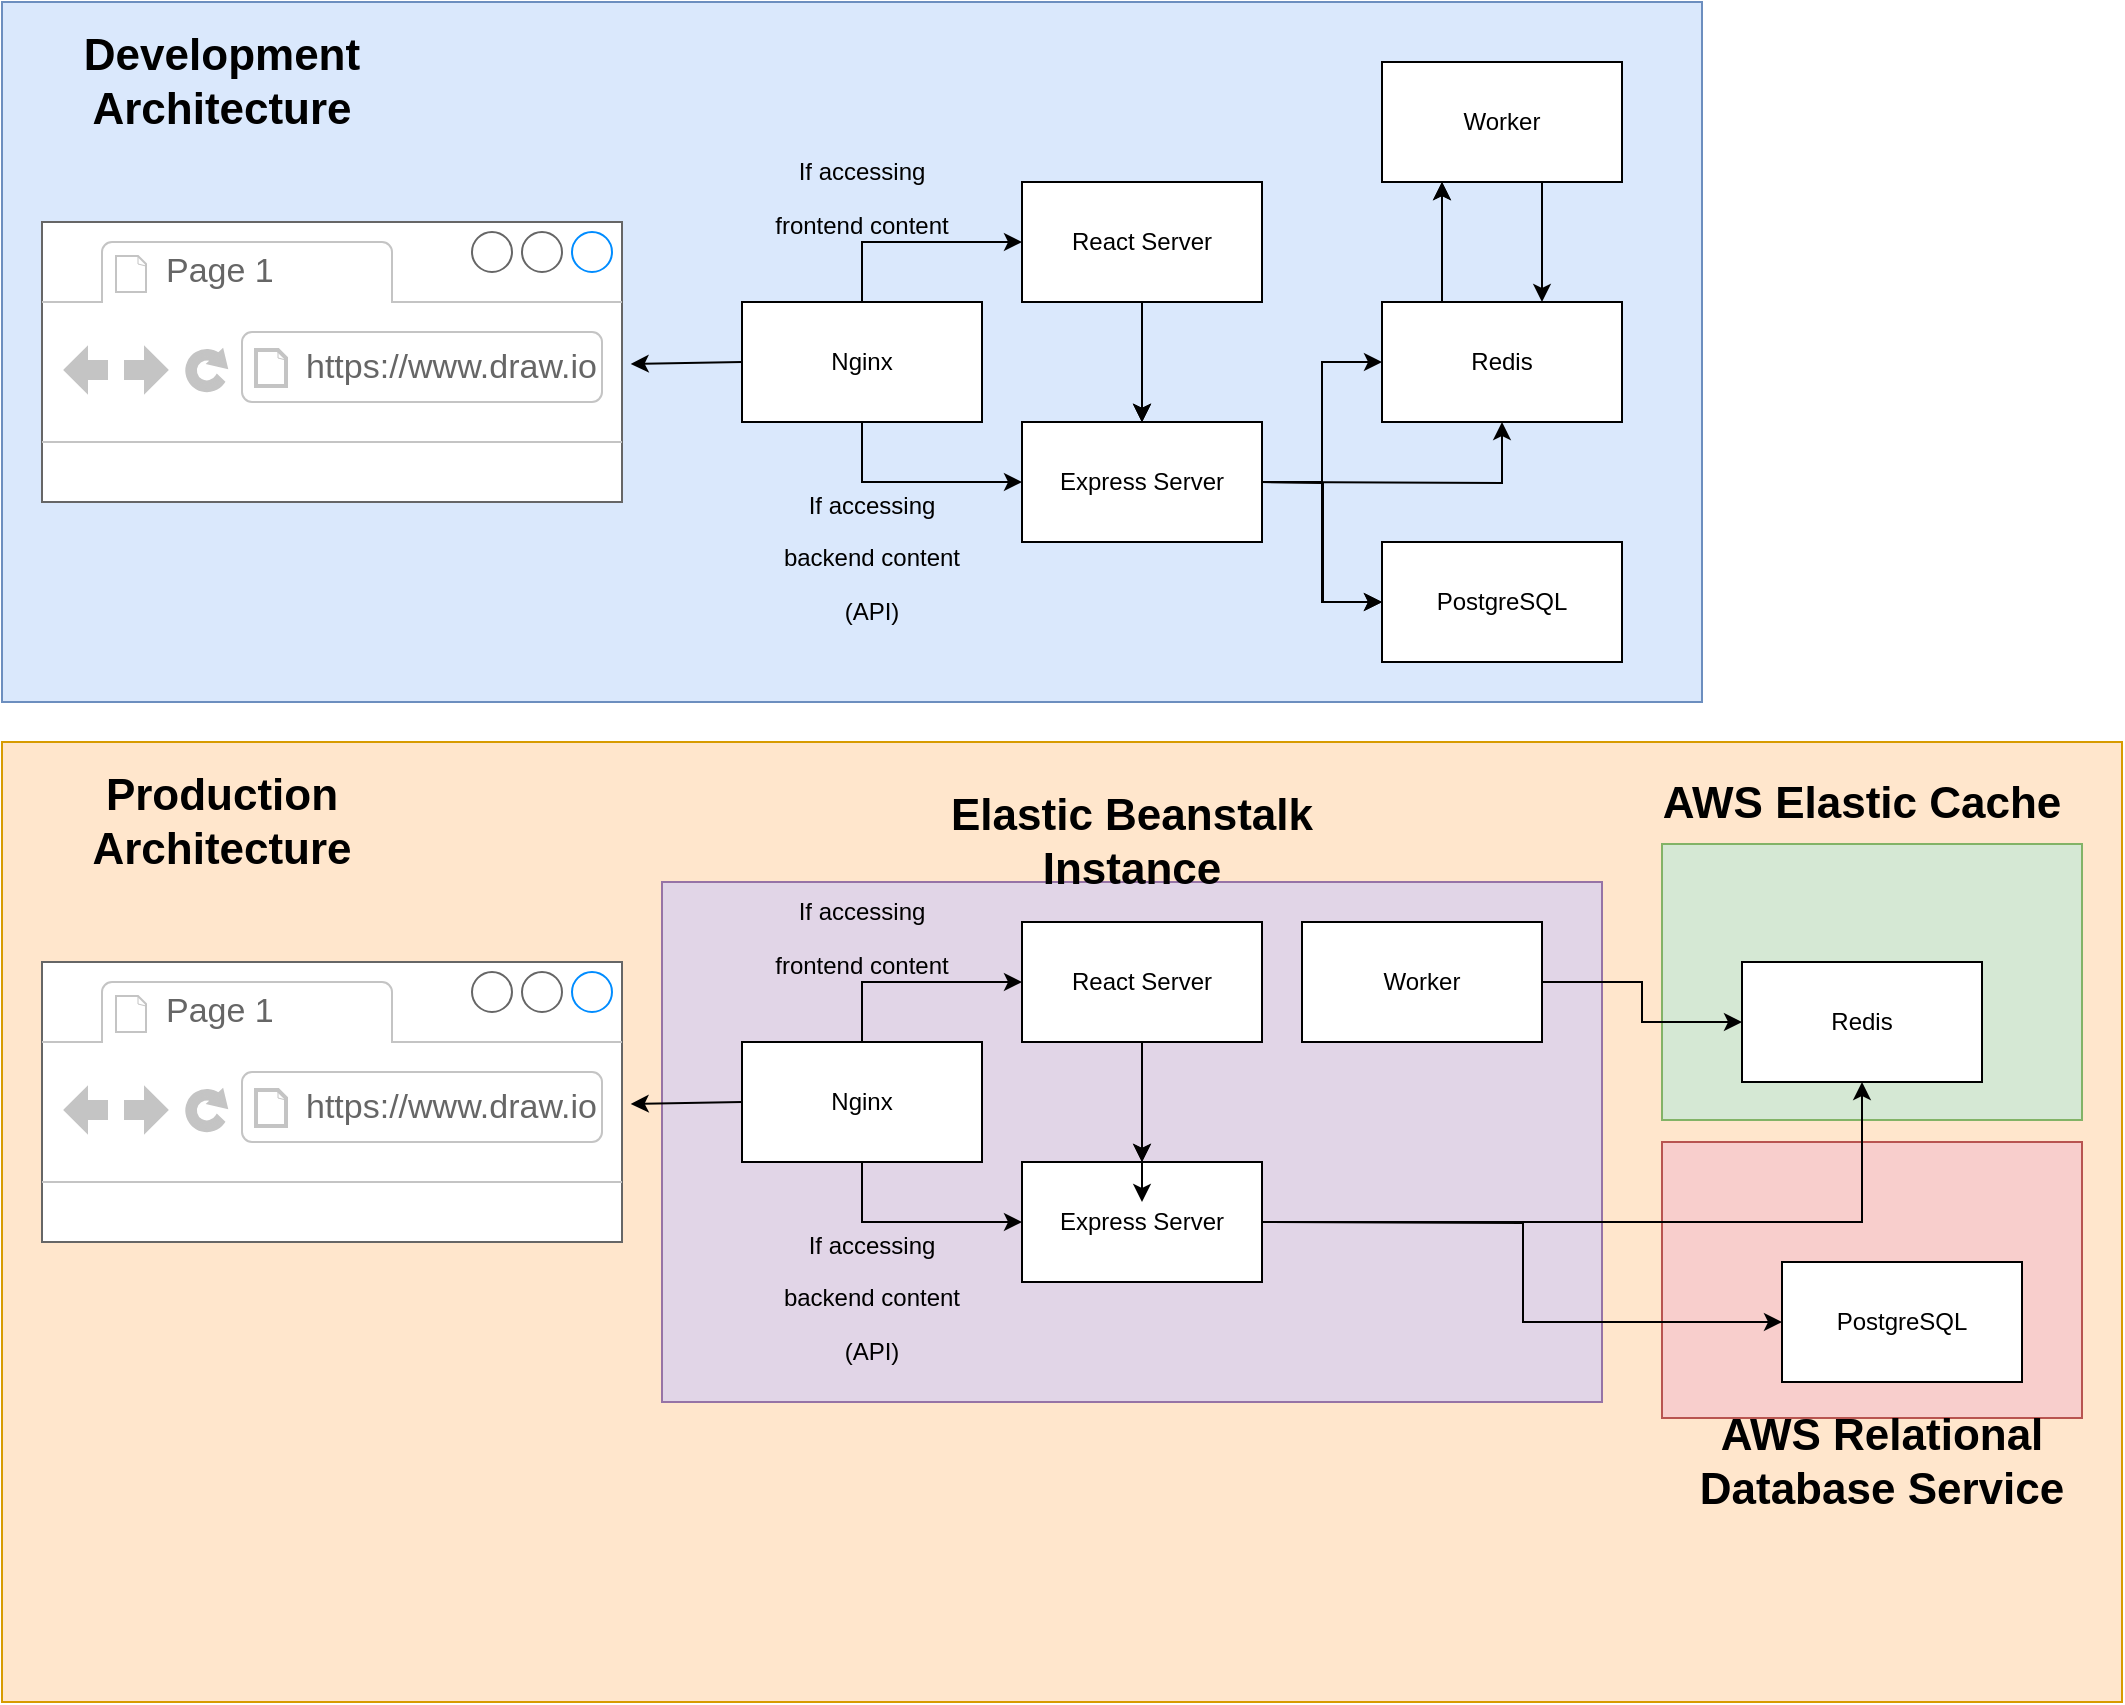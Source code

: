<mxfile version="13.7.3" type="device" pages="4"><diagram id="S4OKonSCjS88XKYg9l0S" name="Architecture"><mxGraphModel dx="1422" dy="822" grid="1" gridSize="10" guides="1" tooltips="1" connect="1" arrows="1" fold="1" page="1" pageScale="1" pageWidth="1169" pageHeight="827" math="0" shadow="0"><root><mxCell id="0"/><mxCell id="1" parent="0"/><mxCell id="iqN-OSQMZW5425kpsNDw-1" value="" style="rounded=0;whiteSpace=wrap;html=1;fillColor=#ffe6cc;strokeColor=#d79b00;" vertex="1" parent="1"><mxGeometry x="30" y="400" width="1060" height="480" as="geometry"/></mxCell><mxCell id="iqN-OSQMZW5425kpsNDw-39" value="" style="rounded=0;whiteSpace=wrap;html=1;fillColor=#f8cecc;strokeColor=#b85450;" vertex="1" parent="1"><mxGeometry x="860" y="600" width="210" height="138" as="geometry"/></mxCell><mxCell id="iqN-OSQMZW5425kpsNDw-38" value="" style="rounded=0;whiteSpace=wrap;html=1;fillColor=#d5e8d4;strokeColor=#82b366;" vertex="1" parent="1"><mxGeometry x="860" y="451" width="210" height="138" as="geometry"/></mxCell><mxCell id="iqN-OSQMZW5425kpsNDw-34" value="" style="rounded=0;whiteSpace=wrap;html=1;fillColor=#e1d5e7;strokeColor=#9673a6;" vertex="1" parent="1"><mxGeometry x="360" y="470" width="470" height="260" as="geometry"/></mxCell><mxCell id="1OA_QTNWYgFc77E6E56q-20" value="" style="rounded=0;whiteSpace=wrap;html=1;fillColor=#dae8fc;strokeColor=#6c8ebf;" parent="1" vertex="1"><mxGeometry x="30" y="30" width="850" height="350" as="geometry"/></mxCell><mxCell id="1OA_QTNWYgFc77E6E56q-11" style="edgeStyle=orthogonalEdgeStyle;rounded=0;orthogonalLoop=1;jettySize=auto;html=1;entryX=0;entryY=0.5;entryDx=0;entryDy=0;exitX=0.5;exitY=1;exitDx=0;exitDy=0;" parent="1" source="1OA_QTNWYgFc77E6E56q-1" target="1OA_QTNWYgFc77E6E56q-6" edge="1"><mxGeometry relative="1" as="geometry"/></mxCell><mxCell id="1OA_QTNWYgFc77E6E56q-19" style="edgeStyle=orthogonalEdgeStyle;rounded=0;orthogonalLoop=1;jettySize=auto;html=1;" parent="1" source="1OA_QTNWYgFc77E6E56q-1" target="1OA_QTNWYgFc77E6E56q-5" edge="1"><mxGeometry relative="1" as="geometry"><Array as="points"><mxPoint x="460" y="150"/></Array></mxGeometry></mxCell><mxCell id="1OA_QTNWYgFc77E6E56q-1" value="Nginx" style="rounded=0;whiteSpace=wrap;html=1;" parent="1" vertex="1"><mxGeometry x="400" y="180" width="120" height="60" as="geometry"/></mxCell><mxCell id="1OA_QTNWYgFc77E6E56q-2" value="" style="strokeWidth=1;shadow=0;dashed=0;align=center;html=1;shape=mxgraph.mockup.containers.browserWindow;rSize=0;strokeColor=#666666;strokeColor2=#008cff;strokeColor3=#c4c4c4;mainText=,;recursiveResize=0;" parent="1" vertex="1"><mxGeometry x="50" y="140" width="290" height="140" as="geometry"/></mxCell><mxCell id="1OA_QTNWYgFc77E6E56q-3" value="Page 1" style="strokeWidth=1;shadow=0;dashed=0;align=center;html=1;shape=mxgraph.mockup.containers.anchor;fontSize=17;fontColor=#666666;align=left;" parent="1OA_QTNWYgFc77E6E56q-2" vertex="1"><mxGeometry x="60" y="12" width="110" height="26" as="geometry"/></mxCell><mxCell id="1OA_QTNWYgFc77E6E56q-4" value="https://www.draw.io" style="strokeWidth=1;shadow=0;dashed=0;align=center;html=1;shape=mxgraph.mockup.containers.anchor;rSize=0;fontSize=17;fontColor=#666666;align=left;" parent="1OA_QTNWYgFc77E6E56q-2" vertex="1"><mxGeometry x="130" y="60" width="250" height="26" as="geometry"/></mxCell><mxCell id="1OA_QTNWYgFc77E6E56q-10" value="" style="edgeStyle=orthogonalEdgeStyle;rounded=0;orthogonalLoop=1;jettySize=auto;html=1;entryX=0.5;entryY=0;entryDx=0;entryDy=0;" parent="1" source="1OA_QTNWYgFc77E6E56q-5" target="1OA_QTNWYgFc77E6E56q-6" edge="1"><mxGeometry relative="1" as="geometry"/></mxCell><mxCell id="1OA_QTNWYgFc77E6E56q-5" value="React Server" style="rounded=0;whiteSpace=wrap;html=1;" parent="1" vertex="1"><mxGeometry x="540" y="120" width="120" height="60" as="geometry"/></mxCell><mxCell id="1OA_QTNWYgFc77E6E56q-15" style="edgeStyle=orthogonalEdgeStyle;rounded=0;orthogonalLoop=1;jettySize=auto;html=1;" parent="1" source="1OA_QTNWYgFc77E6E56q-6" target="1OA_QTNWYgFc77E6E56q-7" edge="1"><mxGeometry relative="1" as="geometry"/></mxCell><mxCell id="1OA_QTNWYgFc77E6E56q-16" style="edgeStyle=orthogonalEdgeStyle;rounded=0;orthogonalLoop=1;jettySize=auto;html=1;entryX=0;entryY=0.5;entryDx=0;entryDy=0;" parent="1" source="1OA_QTNWYgFc77E6E56q-6" target="1OA_QTNWYgFc77E6E56q-9" edge="1"><mxGeometry relative="1" as="geometry"/></mxCell><mxCell id="1OA_QTNWYgFc77E6E56q-6" value="Express Server" style="rounded=0;whiteSpace=wrap;html=1;" parent="1" vertex="1"><mxGeometry x="540" y="240" width="120" height="60" as="geometry"/></mxCell><mxCell id="1OA_QTNWYgFc77E6E56q-18" style="edgeStyle=orthogonalEdgeStyle;rounded=0;orthogonalLoop=1;jettySize=auto;html=1;entryX=0.25;entryY=1;entryDx=0;entryDy=0;exitX=0.25;exitY=0;exitDx=0;exitDy=0;" parent="1" source="1OA_QTNWYgFc77E6E56q-7" target="1OA_QTNWYgFc77E6E56q-8" edge="1"><mxGeometry relative="1" as="geometry"><Array as="points"/></mxGeometry></mxCell><mxCell id="1OA_QTNWYgFc77E6E56q-7" value="Redis" style="rounded=0;whiteSpace=wrap;html=1;" parent="1" vertex="1"><mxGeometry x="720" y="180" width="120" height="60" as="geometry"/></mxCell><mxCell id="1OA_QTNWYgFc77E6E56q-17" style="edgeStyle=orthogonalEdgeStyle;rounded=0;orthogonalLoop=1;jettySize=auto;html=1;" parent="1" source="1OA_QTNWYgFc77E6E56q-8" edge="1"><mxGeometry relative="1" as="geometry"><mxPoint x="800" y="180" as="targetPoint"/><Array as="points"><mxPoint x="800" y="180"/></Array></mxGeometry></mxCell><mxCell id="1OA_QTNWYgFc77E6E56q-8" value="Worker" style="rounded=0;whiteSpace=wrap;html=1;" parent="1" vertex="1"><mxGeometry x="720" y="60" width="120" height="60" as="geometry"/></mxCell><mxCell id="1OA_QTNWYgFc77E6E56q-9" value="PostgreSQL" style="rounded=0;whiteSpace=wrap;html=1;" parent="1" vertex="1"><mxGeometry x="720" y="300" width="120" height="60" as="geometry"/></mxCell><mxCell id="1OA_QTNWYgFc77E6E56q-14" value="" style="endArrow=classic;html=1;exitX=0;exitY=0.5;exitDx=0;exitDy=0;entryX=1.015;entryY=0.507;entryDx=0;entryDy=0;entryPerimeter=0;" parent="1" source="1OA_QTNWYgFc77E6E56q-1" target="1OA_QTNWYgFc77E6E56q-2" edge="1"><mxGeometry width="50" height="50" relative="1" as="geometry"><mxPoint x="390" y="80" as="sourcePoint"/><mxPoint x="440" y="30" as="targetPoint"/></mxGeometry></mxCell><mxCell id="1OA_QTNWYgFc77E6E56q-21" value="Development Architecture" style="text;html=1;align=center;verticalAlign=middle;whiteSpace=wrap;rounded=0;fontSize=22;fontStyle=1" parent="1" vertex="1"><mxGeometry x="50" y="50" width="180" height="40" as="geometry"/></mxCell><mxCell id="1OA_QTNWYgFc77E6E56q-23" value="&lt;font style=&quot;font-size: 12px&quot;&gt;If accessing frontend content&lt;/font&gt;" style="text;html=1;strokeColor=none;fillColor=none;align=center;verticalAlign=middle;whiteSpace=wrap;rounded=0;fontSize=22;" parent="1" vertex="1"><mxGeometry x="405" y="120" width="110" height="10" as="geometry"/></mxCell><mxCell id="1OA_QTNWYgFc77E6E56q-24" value="&lt;font style=&quot;font-size: 12px&quot;&gt;If accessing backend content&lt;br&gt;(API)&lt;br&gt;&lt;/font&gt;" style="text;html=1;strokeColor=none;fillColor=none;align=center;verticalAlign=middle;whiteSpace=wrap;rounded=0;fontSize=22;" parent="1" vertex="1"><mxGeometry x="410" y="300" width="110" height="10" as="geometry"/></mxCell><mxCell id="v9-bTU6ca__s6UheWrK4-3" value="React Server" style="rounded=0;whiteSpace=wrap;html=1;" parent="1" vertex="1"><mxGeometry x="540" y="120" width="120" height="60" as="geometry"/></mxCell><mxCell id="v9-bTU6ca__s6UheWrK4-4" value="" style="edgeStyle=orthogonalEdgeStyle;rounded=0;orthogonalLoop=1;jettySize=auto;html=1;entryX=0.5;entryY=0;entryDx=0;entryDy=0;" parent="1" source="v9-bTU6ca__s6UheWrK4-3" target="v9-bTU6ca__s6UheWrK4-5" edge="1"><mxGeometry relative="1" as="geometry"/></mxCell><mxCell id="v9-bTU6ca__s6UheWrK4-5" value="Express Server" style="rounded=0;whiteSpace=wrap;html=1;" parent="1" vertex="1"><mxGeometry x="540" y="240" width="120" height="60" as="geometry"/></mxCell><mxCell id="v9-bTU6ca__s6UheWrK4-6" value="React Server" style="rounded=0;whiteSpace=wrap;html=1;" parent="1" vertex="1"><mxGeometry x="540" y="120" width="120" height="60" as="geometry"/></mxCell><mxCell id="v9-bTU6ca__s6UheWrK4-7" value="" style="edgeStyle=orthogonalEdgeStyle;rounded=0;orthogonalLoop=1;jettySize=auto;html=1;entryX=0.5;entryY=0;entryDx=0;entryDy=0;" parent="1" source="v9-bTU6ca__s6UheWrK4-6" target="v9-bTU6ca__s6UheWrK4-8" edge="1"><mxGeometry relative="1" as="geometry"/></mxCell><mxCell id="v9-bTU6ca__s6UheWrK4-8" value="Express Server" style="rounded=0;whiteSpace=wrap;html=1;" parent="1" vertex="1"><mxGeometry x="540" y="240" width="120" height="60" as="geometry"/></mxCell><mxCell id="v9-bTU6ca__s6UheWrK4-9" style="edgeStyle=orthogonalEdgeStyle;rounded=0;orthogonalLoop=1;jettySize=auto;html=1;" parent="1" target="v9-bTU6ca__s6UheWrK4-10" edge="1"><mxGeometry relative="1" as="geometry"><mxPoint x="660" y="270" as="sourcePoint"/></mxGeometry></mxCell><mxCell id="v9-bTU6ca__s6UheWrK4-10" value="Redis" style="rounded=0;whiteSpace=wrap;html=1;" parent="1" vertex="1"><mxGeometry x="720" y="180" width="120" height="60" as="geometry"/></mxCell><mxCell id="v9-bTU6ca__s6UheWrK4-11" style="edgeStyle=orthogonalEdgeStyle;rounded=0;orthogonalLoop=1;jettySize=auto;html=1;entryX=0;entryY=0.5;entryDx=0;entryDy=0;" parent="1" target="v9-bTU6ca__s6UheWrK4-12" edge="1"><mxGeometry relative="1" as="geometry"><mxPoint x="660" y="270" as="sourcePoint"/></mxGeometry></mxCell><mxCell id="v9-bTU6ca__s6UheWrK4-12" value="PostgreSQL" style="rounded=0;whiteSpace=wrap;html=1;" parent="1" vertex="1"><mxGeometry x="720" y="300" width="120" height="60" as="geometry"/></mxCell><mxCell id="v9-bTU6ca__s6UheWrK4-13" value="Worker" style="rounded=0;whiteSpace=wrap;html=1;" parent="1" vertex="1"><mxGeometry x="720" y="60" width="120" height="60" as="geometry"/></mxCell><mxCell id="v9-bTU6ca__s6UheWrK4-14" style="edgeStyle=orthogonalEdgeStyle;rounded=0;orthogonalLoop=1;jettySize=auto;html=1;entryX=0.25;entryY=1;entryDx=0;entryDy=0;exitX=0.25;exitY=0;exitDx=0;exitDy=0;" parent="1" source="v9-bTU6ca__s6UheWrK4-10" target="v9-bTU6ca__s6UheWrK4-13" edge="1"><mxGeometry relative="1" as="geometry"><Array as="points"/></mxGeometry></mxCell><mxCell id="iqN-OSQMZW5425kpsNDw-2" style="edgeStyle=orthogonalEdgeStyle;rounded=0;orthogonalLoop=1;jettySize=auto;html=1;entryX=0;entryY=0.5;entryDx=0;entryDy=0;exitX=0.5;exitY=1;exitDx=0;exitDy=0;" edge="1" source="iqN-OSQMZW5425kpsNDw-4" target="iqN-OSQMZW5425kpsNDw-12" parent="1"><mxGeometry relative="1" as="geometry"/></mxCell><mxCell id="iqN-OSQMZW5425kpsNDw-3" style="edgeStyle=orthogonalEdgeStyle;rounded=0;orthogonalLoop=1;jettySize=auto;html=1;" edge="1" source="iqN-OSQMZW5425kpsNDw-4" target="iqN-OSQMZW5425kpsNDw-9" parent="1"><mxGeometry relative="1" as="geometry"><Array as="points"><mxPoint x="460" y="520"/></Array></mxGeometry></mxCell><mxCell id="iqN-OSQMZW5425kpsNDw-4" value="Nginx" style="rounded=0;whiteSpace=wrap;html=1;" vertex="1" parent="1"><mxGeometry x="400" y="550" width="120" height="60" as="geometry"/></mxCell><mxCell id="iqN-OSQMZW5425kpsNDw-5" value="" style="strokeWidth=1;shadow=0;dashed=0;align=center;html=1;shape=mxgraph.mockup.containers.browserWindow;rSize=0;strokeColor=#666666;strokeColor2=#008cff;strokeColor3=#c4c4c4;mainText=,;recursiveResize=0;" vertex="1" parent="1"><mxGeometry x="50" y="510" width="290" height="140" as="geometry"/></mxCell><mxCell id="iqN-OSQMZW5425kpsNDw-6" value="Page 1" style="strokeWidth=1;shadow=0;dashed=0;align=center;html=1;shape=mxgraph.mockup.containers.anchor;fontSize=17;fontColor=#666666;align=left;" vertex="1" parent="iqN-OSQMZW5425kpsNDw-5"><mxGeometry x="60" y="12" width="110" height="26" as="geometry"/></mxCell><mxCell id="iqN-OSQMZW5425kpsNDw-7" value="https://www.draw.io" style="strokeWidth=1;shadow=0;dashed=0;align=center;html=1;shape=mxgraph.mockup.containers.anchor;rSize=0;fontSize=17;fontColor=#666666;align=left;" vertex="1" parent="iqN-OSQMZW5425kpsNDw-5"><mxGeometry x="130" y="60" width="250" height="26" as="geometry"/></mxCell><mxCell id="iqN-OSQMZW5425kpsNDw-8" value="" style="edgeStyle=orthogonalEdgeStyle;rounded=0;orthogonalLoop=1;jettySize=auto;html=1;entryX=0.5;entryY=0;entryDx=0;entryDy=0;" edge="1" source="iqN-OSQMZW5425kpsNDw-9" target="iqN-OSQMZW5425kpsNDw-12" parent="1"><mxGeometry relative="1" as="geometry"/></mxCell><mxCell id="iqN-OSQMZW5425kpsNDw-9" value="React Server" style="rounded=0;whiteSpace=wrap;html=1;" vertex="1" parent="1"><mxGeometry x="540" y="490" width="120" height="60" as="geometry"/></mxCell><mxCell id="iqN-OSQMZW5425kpsNDw-12" value="Express Server" style="rounded=0;whiteSpace=wrap;html=1;" vertex="1" parent="1"><mxGeometry x="540" y="610" width="120" height="60" as="geometry"/></mxCell><mxCell id="iqN-OSQMZW5425kpsNDw-14" value="Redis" style="rounded=0;whiteSpace=wrap;html=1;" vertex="1" parent="1"><mxGeometry x="900" y="510" width="120" height="60" as="geometry"/></mxCell><mxCell id="iqN-OSQMZW5425kpsNDw-18" value="" style="endArrow=classic;html=1;exitX=0;exitY=0.5;exitDx=0;exitDy=0;entryX=1.015;entryY=0.507;entryDx=0;entryDy=0;entryPerimeter=0;" edge="1" source="iqN-OSQMZW5425kpsNDw-4" target="iqN-OSQMZW5425kpsNDw-5" parent="1"><mxGeometry width="50" height="50" relative="1" as="geometry"><mxPoint x="390" y="450" as="sourcePoint"/><mxPoint x="440" y="400" as="targetPoint"/></mxGeometry></mxCell><mxCell id="iqN-OSQMZW5425kpsNDw-19" value="Production Architecture" style="text;html=1;align=center;verticalAlign=middle;whiteSpace=wrap;rounded=0;fontSize=22;fontStyle=1" vertex="1" parent="1"><mxGeometry x="50" y="420" width="180" height="40" as="geometry"/></mxCell><mxCell id="iqN-OSQMZW5425kpsNDw-20" value="&lt;font style=&quot;font-size: 12px&quot;&gt;If accessing frontend content&lt;/font&gt;" style="text;html=1;strokeColor=none;fillColor=none;align=center;verticalAlign=middle;whiteSpace=wrap;rounded=0;fontSize=22;" vertex="1" parent="1"><mxGeometry x="405" y="490" width="110" height="10" as="geometry"/></mxCell><mxCell id="iqN-OSQMZW5425kpsNDw-21" value="&lt;font style=&quot;font-size: 12px&quot;&gt;If accessing backend content&lt;br&gt;(API)&lt;br&gt;&lt;/font&gt;" style="text;html=1;strokeColor=none;fillColor=none;align=center;verticalAlign=middle;whiteSpace=wrap;rounded=0;fontSize=22;" vertex="1" parent="1"><mxGeometry x="410" y="670" width="110" height="10" as="geometry"/></mxCell><mxCell id="iqN-OSQMZW5425kpsNDw-22" value="React Server" style="rounded=0;whiteSpace=wrap;html=1;" vertex="1" parent="1"><mxGeometry x="540" y="490" width="120" height="60" as="geometry"/></mxCell><mxCell id="iqN-OSQMZW5425kpsNDw-23" value="" style="edgeStyle=orthogonalEdgeStyle;rounded=0;orthogonalLoop=1;jettySize=auto;html=1;entryX=0.5;entryY=0;entryDx=0;entryDy=0;" edge="1" source="iqN-OSQMZW5425kpsNDw-22" target="iqN-OSQMZW5425kpsNDw-24" parent="1"><mxGeometry relative="1" as="geometry"/></mxCell><mxCell id="iqN-OSQMZW5425kpsNDw-37" style="edgeStyle=orthogonalEdgeStyle;rounded=0;orthogonalLoop=1;jettySize=auto;html=1;" edge="1" parent="1" source="iqN-OSQMZW5425kpsNDw-24" target="iqN-OSQMZW5425kpsNDw-14"><mxGeometry relative="1" as="geometry"/></mxCell><mxCell id="iqN-OSQMZW5425kpsNDw-24" value="Express Server" style="rounded=0;whiteSpace=wrap;html=1;" vertex="1" parent="1"><mxGeometry x="540" y="610" width="120" height="60" as="geometry"/></mxCell><mxCell id="iqN-OSQMZW5425kpsNDw-26" value="" style="edgeStyle=orthogonalEdgeStyle;rounded=0;orthogonalLoop=1;jettySize=auto;html=1;entryX=0.5;entryY=0;entryDx=0;entryDy=0;" edge="1" parent="1"><mxGeometry relative="1" as="geometry"><mxPoint x="600" y="580" as="sourcePoint"/><mxPoint x="600" y="630" as="targetPoint"/></mxGeometry></mxCell><mxCell id="iqN-OSQMZW5425kpsNDw-30" style="edgeStyle=orthogonalEdgeStyle;rounded=0;orthogonalLoop=1;jettySize=auto;html=1;entryX=0;entryY=0.5;entryDx=0;entryDy=0;" edge="1" target="iqN-OSQMZW5425kpsNDw-31" parent="1"><mxGeometry relative="1" as="geometry"><mxPoint x="660" y="640" as="sourcePoint"/></mxGeometry></mxCell><mxCell id="iqN-OSQMZW5425kpsNDw-31" value="PostgreSQL" style="rounded=0;whiteSpace=wrap;html=1;" vertex="1" parent="1"><mxGeometry x="920" y="660" width="120" height="60" as="geometry"/></mxCell><mxCell id="iqN-OSQMZW5425kpsNDw-36" style="edgeStyle=orthogonalEdgeStyle;rounded=0;orthogonalLoop=1;jettySize=auto;html=1;entryX=0;entryY=0.5;entryDx=0;entryDy=0;" edge="1" parent="1" source="iqN-OSQMZW5425kpsNDw-32" target="iqN-OSQMZW5425kpsNDw-14"><mxGeometry relative="1" as="geometry"/></mxCell><mxCell id="iqN-OSQMZW5425kpsNDw-32" value="Worker" style="rounded=0;whiteSpace=wrap;html=1;" vertex="1" parent="1"><mxGeometry x="680" y="490" width="120" height="60" as="geometry"/></mxCell><mxCell id="iqN-OSQMZW5425kpsNDw-40" value="Elastic Beanstalk Instance" style="text;html=1;align=center;verticalAlign=middle;whiteSpace=wrap;rounded=0;fontSize=22;fontStyle=1" vertex="1" parent="1"><mxGeometry x="475" y="430" width="240" height="40" as="geometry"/></mxCell><mxCell id="iqN-OSQMZW5425kpsNDw-41" value="AWS Elastic Cache" style="text;html=1;align=center;verticalAlign=middle;whiteSpace=wrap;rounded=0;fontSize=22;fontStyle=1" vertex="1" parent="1"><mxGeometry x="840" y="411" width="240" height="40" as="geometry"/></mxCell><mxCell id="iqN-OSQMZW5425kpsNDw-42" value="AWS Relational Database Service" style="text;html=1;align=center;verticalAlign=middle;whiteSpace=wrap;rounded=0;fontSize=22;fontStyle=1" vertex="1" parent="1"><mxGeometry x="850" y="740" width="240" height="40" as="geometry"/></mxCell></root></mxGraphModel></diagram><diagram id="cbkFoJ0w6L1vlVLe6u3u" name="App_Flow"><mxGraphModel dx="1422" dy="822" grid="1" gridSize="10" guides="1" tooltips="1" connect="1" arrows="1" fold="1" page="1" pageScale="1" pageWidth="1169" pageHeight="827" math="0" shadow="0"><root><mxCell id="JDCtj5V1x_a8KtBCoRgM-0"/><mxCell id="JDCtj5V1x_a8KtBCoRgM-1" parent="JDCtj5V1x_a8KtBCoRgM-0"/><mxCell id="_oBi6wtvDjeXsgc1BUhl-4" value="" style="rounded=0;whiteSpace=wrap;html=1;fillColor=#ffe6cc;strokeColor=#d79b00;" vertex="1" parent="JDCtj5V1x_a8KtBCoRgM-1"><mxGeometry x="120" y="400" width="620" height="350" as="geometry"/></mxCell><mxCell id="u_OahjgKwVXY7s9U6d8I-10" value="submits&lt;br&gt;&amp;nbsp;number" style="edgeStyle=orthogonalEdgeStyle;rounded=0;orthogonalLoop=1;jettySize=auto;html=1;fontSize=12;" parent="JDCtj5V1x_a8KtBCoRgM-1" source="yd5tPrKpDWwDbpwqCkRP-1" target="u_OahjgKwVXY7s9U6d8I-1" edge="1"><mxGeometry relative="1" as="geometry"><Array as="points"><mxPoint x="180" y="160"/><mxPoint x="180" y="160"/></Array></mxGeometry></mxCell><mxCell id="yd5tPrKpDWwDbpwqCkRP-1" value="User" style="outlineConnect=0;fontColor=#232F3E;gradientColor=none;fillColor=#232F3E;strokeColor=none;dashed=0;verticalLabelPosition=bottom;verticalAlign=top;align=center;html=1;fontSize=12;fontStyle=0;aspect=fixed;pointerEvents=1;shape=mxgraph.aws4.user;" parent="JDCtj5V1x_a8KtBCoRgM-1" vertex="1"><mxGeometry x="100" y="140" width="40" height="40" as="geometry"/></mxCell><mxCell id="u_OahjgKwVXY7s9U6d8I-0" style="edgeStyle=orthogonalEdgeStyle;rounded=0;orthogonalLoop=1;jettySize=auto;html=1;" parent="JDCtj5V1x_a8KtBCoRgM-1" edge="1"><mxGeometry relative="1" as="geometry"><mxPoint x="480" y="130" as="sourcePoint"/><mxPoint x="480" y="190" as="targetPoint"/><Array as="points"><mxPoint x="480" y="190"/></Array></mxGeometry></mxCell><mxCell id="u_OahjgKwVXY7s9U6d8I-1" value="React Server" style="rounded=0;whiteSpace=wrap;html=1;" parent="JDCtj5V1x_a8KtBCoRgM-1" vertex="1"><mxGeometry x="220" y="130" width="120" height="60" as="geometry"/></mxCell><mxCell id="u_OahjgKwVXY7s9U6d8I-2" value="" style="edgeStyle=orthogonalEdgeStyle;rounded=0;orthogonalLoop=1;jettySize=auto;html=1;entryX=0.5;entryY=0;entryDx=0;entryDy=0;" parent="JDCtj5V1x_a8KtBCoRgM-1" source="u_OahjgKwVXY7s9U6d8I-1" target="u_OahjgKwVXY7s9U6d8I-3" edge="1"><mxGeometry relative="1" as="geometry"/></mxCell><mxCell id="u_OahjgKwVXY7s9U6d8I-3" value="Express Server" style="rounded=0;whiteSpace=wrap;html=1;" parent="JDCtj5V1x_a8KtBCoRgM-1" vertex="1"><mxGeometry x="220" y="250" width="120" height="60" as="geometry"/></mxCell><mxCell id="u_OahjgKwVXY7s9U6d8I-4" style="edgeStyle=orthogonalEdgeStyle;rounded=0;orthogonalLoop=1;jettySize=auto;html=1;" parent="JDCtj5V1x_a8KtBCoRgM-1" target="u_OahjgKwVXY7s9U6d8I-5" edge="1"><mxGeometry relative="1" as="geometry"><mxPoint x="340" y="280" as="sourcePoint"/></mxGeometry></mxCell><mxCell id="u_OahjgKwVXY7s9U6d8I-5" value="Redis" style="rounded=0;whiteSpace=wrap;html=1;" parent="JDCtj5V1x_a8KtBCoRgM-1" vertex="1"><mxGeometry x="400" y="190" width="120" height="60" as="geometry"/></mxCell><mxCell id="u_OahjgKwVXY7s9U6d8I-6" style="edgeStyle=orthogonalEdgeStyle;rounded=0;orthogonalLoop=1;jettySize=auto;html=1;entryX=0;entryY=0.5;entryDx=0;entryDy=0;" parent="JDCtj5V1x_a8KtBCoRgM-1" target="u_OahjgKwVXY7s9U6d8I-7" edge="1"><mxGeometry relative="1" as="geometry"><mxPoint x="340" y="280" as="sourcePoint"/></mxGeometry></mxCell><mxCell id="u_OahjgKwVXY7s9U6d8I-7" value="PostgreSQL" style="rounded=0;whiteSpace=wrap;html=1;" parent="JDCtj5V1x_a8KtBCoRgM-1" vertex="1"><mxGeometry x="400" y="310" width="120" height="60" as="geometry"/></mxCell><mxCell id="u_OahjgKwVXY7s9U6d8I-8" value="Worker" style="rounded=0;whiteSpace=wrap;html=1;" parent="JDCtj5V1x_a8KtBCoRgM-1" vertex="1"><mxGeometry x="400" y="70" width="120" height="60" as="geometry"/></mxCell><mxCell id="u_OahjgKwVXY7s9U6d8I-9" style="edgeStyle=orthogonalEdgeStyle;rounded=0;orthogonalLoop=1;jettySize=auto;html=1;entryX=0.25;entryY=1;entryDx=0;entryDy=0;exitX=0.25;exitY=0;exitDx=0;exitDy=0;" parent="JDCtj5V1x_a8KtBCoRgM-1" source="u_OahjgKwVXY7s9U6d8I-5" target="u_OahjgKwVXY7s9U6d8I-8" edge="1"><mxGeometry relative="1" as="geometry"><Array as="points"/></mxGeometry></mxCell><mxCell id="u_OahjgKwVXY7s9U6d8I-11" value="Stores all indices and calculated values as key-value pairs" style="text;html=1;strokeColor=none;fillColor=none;align=center;verticalAlign=middle;whiteSpace=wrap;rounded=0;fontSize=12;" parent="JDCtj5V1x_a8KtBCoRgM-1" vertex="1"><mxGeometry x="520" y="190" width="150" height="60" as="geometry"/></mxCell><mxCell id="u_OahjgKwVXY7s9U6d8I-12" value="Watches redis for new indicies. Pulls each new indice calculates new value then puts it back into redis" style="text;html=1;strokeColor=none;fillColor=none;align=center;verticalAlign=middle;whiteSpace=wrap;rounded=0;fontSize=12;" parent="JDCtj5V1x_a8KtBCoRgM-1" vertex="1"><mxGeometry x="520" y="70" width="150" height="60" as="geometry"/></mxCell><mxCell id="u_OahjgKwVXY7s9U6d8I-13" value="Stores a permanent list of indicies that have been received" style="text;html=1;strokeColor=none;fillColor=none;align=center;verticalAlign=middle;whiteSpace=wrap;rounded=0;fontSize=12;" parent="JDCtj5V1x_a8KtBCoRgM-1" vertex="1"><mxGeometry x="520" y="310" width="150" height="60" as="geometry"/></mxCell><mxCell id="_oBi6wtvDjeXsgc1BUhl-6" value="LINK" style="edgeStyle=orthogonalEdgeStyle;rounded=0;orthogonalLoop=1;jettySize=auto;html=1;entryX=0;entryY=0.5;entryDx=0;entryDy=0;" edge="1" parent="JDCtj5V1x_a8KtBCoRgM-1" source="_oBi6wtvDjeXsgc1BUhl-0" target="_oBi6wtvDjeXsgc1BUhl-1"><mxGeometry relative="1" as="geometry"/></mxCell><mxCell id="_oBi6wtvDjeXsgc1BUhl-7" value="LINK" style="edgeStyle=orthogonalEdgeStyle;rounded=0;orthogonalLoop=1;jettySize=auto;html=1;entryX=0;entryY=0.5;entryDx=0;entryDy=0;" edge="1" parent="JDCtj5V1x_a8KtBCoRgM-1" source="_oBi6wtvDjeXsgc1BUhl-0" target="_oBi6wtvDjeXsgc1BUhl-2"><mxGeometry relative="1" as="geometry"/></mxCell><mxCell id="_oBi6wtvDjeXsgc1BUhl-0" value="nginx" style="rounded=0;whiteSpace=wrap;html=1;" vertex="1" parent="JDCtj5V1x_a8KtBCoRgM-1"><mxGeometry x="200" y="510" width="120" height="60" as="geometry"/></mxCell><mxCell id="_oBi6wtvDjeXsgc1BUhl-1" value="client" style="rounded=0;whiteSpace=wrap;html=1;" vertex="1" parent="JDCtj5V1x_a8KtBCoRgM-1"><mxGeometry x="370" y="440" width="120" height="60" as="geometry"/></mxCell><mxCell id="_oBi6wtvDjeXsgc1BUhl-2" value="server" style="rounded=0;whiteSpace=wrap;html=1;" vertex="1" parent="JDCtj5V1x_a8KtBCoRgM-1"><mxGeometry x="370" y="590" width="120" height="60" as="geometry"/></mxCell><mxCell id="_oBi6wtvDjeXsgc1BUhl-3" value="worker" style="rounded=0;whiteSpace=wrap;html=1;" vertex="1" parent="JDCtj5V1x_a8KtBCoRgM-1"><mxGeometry x="535" y="500" width="120" height="60" as="geometry"/></mxCell><mxCell id="_oBi6wtvDjeXsgc1BUhl-5" value="AWS" style="text;html=1;strokeColor=none;fillColor=none;align=center;verticalAlign=middle;whiteSpace=wrap;rounded=0;" vertex="1" parent="JDCtj5V1x_a8KtBCoRgM-1"><mxGeometry x="140" y="414" width="40" height="20" as="geometry"/></mxCell><mxCell id="_oBi6wtvDjeXsgc1BUhl-8" value="Links only have to be specified on one &quot;end&quot;" style="text;html=1;strokeColor=none;fillColor=none;align=center;verticalAlign=middle;whiteSpace=wrap;rounded=0;" vertex="1" parent="JDCtj5V1x_a8KtBCoRgM-1"><mxGeometry x="370" y="660" width="130" height="20" as="geometry"/></mxCell></root></mxGraphModel></diagram><diagram id="7y8dpz0erY-jmP6sMDGN" name="MultiContainerDeplyoment"><mxGraphModel dx="1422" dy="822" grid="1" gridSize="10" guides="1" tooltips="1" connect="1" arrows="1" fold="1" page="1" pageScale="1" pageWidth="1169" pageHeight="827" math="0" shadow="0"><root><mxCell id="njFDF7VPK0FRZE5aQgz--0"/><mxCell id="njFDF7VPK0FRZE5aQgz--1" parent="njFDF7VPK0FRZE5aQgz--0"/><mxCell id="njFDF7VPK0FRZE5aQgz--2" value="Push Code to github" style="rounded=1;whiteSpace=wrap;html=1;" parent="njFDF7VPK0FRZE5aQgz--1" vertex="1"><mxGeometry x="252" y="90" width="220" height="55" as="geometry"/></mxCell><mxCell id="njFDF7VPK0FRZE5aQgz--3" value="Travis pulls repo automatically" style="rounded=1;whiteSpace=wrap;html=1;" parent="njFDF7VPK0FRZE5aQgz--1" vertex="1"><mxGeometry x="252" y="150" width="219" height="53" as="geometry"/></mxCell><mxCell id="njFDF7VPK0FRZE5aQgz--5" value="" style="dashed=0;outlineConnect=0;html=1;align=center;labelPosition=center;verticalLabelPosition=bottom;verticalAlign=top;shape=mxgraph.webicons.github;gradientColor=#DFDEDE" parent="njFDF7VPK0FRZE5aQgz--1" vertex="1"><mxGeometry x="421" y="102" width="34.44" height="31" as="geometry"/></mxCell><mxCell id="njFDF7VPK0FRZE5aQgz--6" value="Travis builds TEST image and tests code" style="rounded=1;whiteSpace=wrap;html=1;" parent="njFDF7VPK0FRZE5aQgz--1" vertex="1"><mxGeometry x="252" y="210" width="219" height="53" as="geometry"/></mxCell><mxCell id="njFDF7VPK0FRZE5aQgz--7" value="Travis builds PROD image" style="rounded=1;whiteSpace=wrap;html=1;" parent="njFDF7VPK0FRZE5aQgz--1" vertex="1"><mxGeometry x="251" y="270" width="219" height="53" as="geometry"/></mxCell><mxCell id="njFDF7VPK0FRZE5aQgz--8" value="Travis pushes project to AWS Elastic Beanstalk" style="rounded=1;whiteSpace=wrap;html=1;" parent="njFDF7VPK0FRZE5aQgz--1" vertex="1"><mxGeometry x="251" y="330" width="219" height="53" as="geometry"/></mxCell><mxCell id="njFDF7VPK0FRZE5aQgz--9" value="Elastic Beanstalk pulls images from Docker Hub and deplos them" style="rounded=1;whiteSpace=wrap;html=1;" parent="njFDF7VPK0FRZE5aQgz--1" vertex="1"><mxGeometry x="251" y="387" width="219" height="53" as="geometry"/></mxCell><mxCell id="njFDF7VPK0FRZE5aQgz--11" value="" style="outlineConnect=0;dashed=0;verticalLabelPosition=bottom;verticalAlign=top;align=center;html=1;shape=mxgraph.aws3.elastic_beanstalk;fillColor=#F58534;gradientColor=none;" parent="njFDF7VPK0FRZE5aQgz--1" vertex="1"><mxGeometry x="240" y="330" width="21.77" height="30" as="geometry"/></mxCell><mxCell id="njFDF7VPK0FRZE5aQgz--12" value="" style="outlineConnect=0;dashed=0;verticalLabelPosition=bottom;verticalAlign=top;align=center;html=1;shape=mxgraph.aws3.elastic_beanstalk;fillColor=#F58534;gradientColor=none;" parent="njFDF7VPK0FRZE5aQgz--1" vertex="1"><mxGeometry x="240" y="387" width="21.77" height="30" as="geometry"/></mxCell><mxCell id="njFDF7VPK0FRZE5aQgz--15" value="" style="shape=flexArrow;endArrow=classic;html=1;" parent="njFDF7VPK0FRZE5aQgz--1" edge="1"><mxGeometry width="50" height="50" relative="1" as="geometry"><mxPoint x="210" y="90" as="sourcePoint"/><mxPoint x="210" y="440" as="targetPoint"/></mxGeometry></mxCell><mxCell id="njFDF7VPK0FRZE5aQgz--16" value="Steps" style="edgeLabel;html=1;align=center;verticalAlign=middle;resizable=0;points=[];" parent="njFDF7VPK0FRZE5aQgz--15" vertex="1" connectable="0"><mxGeometry x="-0.197" y="-1" relative="1" as="geometry"><mxPoint as="offset"/></mxGeometry></mxCell></root></mxGraphModel></diagram><diagram id="wFDLybmtGhycfq2fTd_O" name="AWS Network Security"><mxGraphModel dx="1422" dy="822" grid="1" gridSize="10" guides="1" tooltips="1" connect="1" arrows="1" fold="1" page="1" pageScale="1" pageWidth="1169" pageHeight="827" math="0" shadow="0"><root><mxCell id="9F4-cRdEtBDi9DXfL0ot-0"/><mxCell id="9F4-cRdEtBDi9DXfL0ot-1" parent="9F4-cRdEtBDi9DXfL0ot-0"/><mxCell id="9F4-cRdEtBDi9DXfL0ot-2" value="" style="rounded=0;whiteSpace=wrap;html=1;" vertex="1" parent="9F4-cRdEtBDi9DXfL0ot-1"><mxGeometry x="140" y="100" width="460" height="110" as="geometry"/></mxCell><mxCell id="9F4-cRdEtBDi9DXfL0ot-3" value="EB Instance" style="rounded=0;whiteSpace=wrap;html=1;" vertex="1" parent="9F4-cRdEtBDi9DXfL0ot-1"><mxGeometry x="160" y="120" width="120" height="60" as="geometry"/></mxCell><mxCell id="9F4-cRdEtBDi9DXfL0ot-4" value="RDS (Postgres)" style="rounded=0;whiteSpace=wrap;html=1;" vertex="1" parent="9F4-cRdEtBDi9DXfL0ot-1"><mxGeometry x="310" y="120" width="120" height="60" as="geometry"/></mxCell><mxCell id="9F4-cRdEtBDi9DXfL0ot-5" value="EC (Redis)" style="rounded=0;whiteSpace=wrap;html=1;" vertex="1" parent="9F4-cRdEtBDi9DXfL0ot-1"><mxGeometry x="464.5" y="120" width="120" height="60" as="geometry"/></mxCell><mxCell id="9F4-cRdEtBDi9DXfL0ot-6" value="Default Virtual Private Cloud (VPC) for EU-Central-1" style="text;html=1;strokeColor=none;fillColor=none;align=center;verticalAlign=middle;whiteSpace=wrap;rounded=0;" vertex="1" parent="9F4-cRdEtBDi9DXfL0ot-1"><mxGeometry x="140" y="80" width="460" height="20" as="geometry"/></mxCell><mxCell id="9F4-cRdEtBDi9DXfL0ot-7" value="Security Group (Firewall Rules)" style="text;html=1;strokeColor=none;fillColor=none;align=center;verticalAlign=middle;whiteSpace=wrap;rounded=0;" vertex="1" parent="9F4-cRdEtBDi9DXfL0ot-1"><mxGeometry x="140" y="280" width="460" height="20" as="geometry"/></mxCell><mxCell id="9F4-cRdEtBDi9DXfL0ot-8" value="Allow any incoming traffic on Port 80 from any IP" style="rounded=0;whiteSpace=wrap;html=1;" vertex="1" parent="9F4-cRdEtBDi9DXfL0ot-1"><mxGeometry x="140" y="310" width="460" height="30" as="geometry"/></mxCell><mxCell id="9F4-cRdEtBDi9DXfL0ot-12" style="edgeStyle=orthogonalEdgeStyle;rounded=0;orthogonalLoop=1;jettySize=auto;html=1;" edge="1" parent="9F4-cRdEtBDi9DXfL0ot-1" source="9F4-cRdEtBDi9DXfL0ot-10" target="9F4-cRdEtBDi9DXfL0ot-3"><mxGeometry relative="1" as="geometry"><Array as="points"><mxPoint x="100" y="355"/><mxPoint x="100" y="260"/><mxPoint x="220" y="260"/></Array></mxGeometry></mxCell><mxCell id="9F4-cRdEtBDi9DXfL0ot-13" style="edgeStyle=orthogonalEdgeStyle;rounded=0;orthogonalLoop=1;jettySize=auto;html=1;" edge="1" parent="9F4-cRdEtBDi9DXfL0ot-1" source="9F4-cRdEtBDi9DXfL0ot-10" target="9F4-cRdEtBDi9DXfL0ot-4"><mxGeometry relative="1" as="geometry"><Array as="points"><mxPoint x="100" y="355"/><mxPoint x="100" y="260"/><mxPoint x="370" y="260"/></Array></mxGeometry></mxCell><mxCell id="9F4-cRdEtBDi9DXfL0ot-15" style="edgeStyle=orthogonalEdgeStyle;rounded=0;orthogonalLoop=1;jettySize=auto;html=1;" edge="1" parent="9F4-cRdEtBDi9DXfL0ot-1" source="9F4-cRdEtBDi9DXfL0ot-10" target="9F4-cRdEtBDi9DXfL0ot-5"><mxGeometry relative="1" as="geometry"><Array as="points"><mxPoint x="100" y="355"/><mxPoint x="100" y="260"/><mxPoint x="525" y="260"/></Array></mxGeometry></mxCell><mxCell id="9F4-cRdEtBDi9DXfL0ot-10" value="Allow any traffic from any other AWS servce that has this security group" style="rounded=0;whiteSpace=wrap;html=1;" vertex="1" parent="9F4-cRdEtBDi9DXfL0ot-1"><mxGeometry x="140" y="340" width="460" height="30" as="geometry"/></mxCell></root></mxGraphModel></diagram></mxfile>